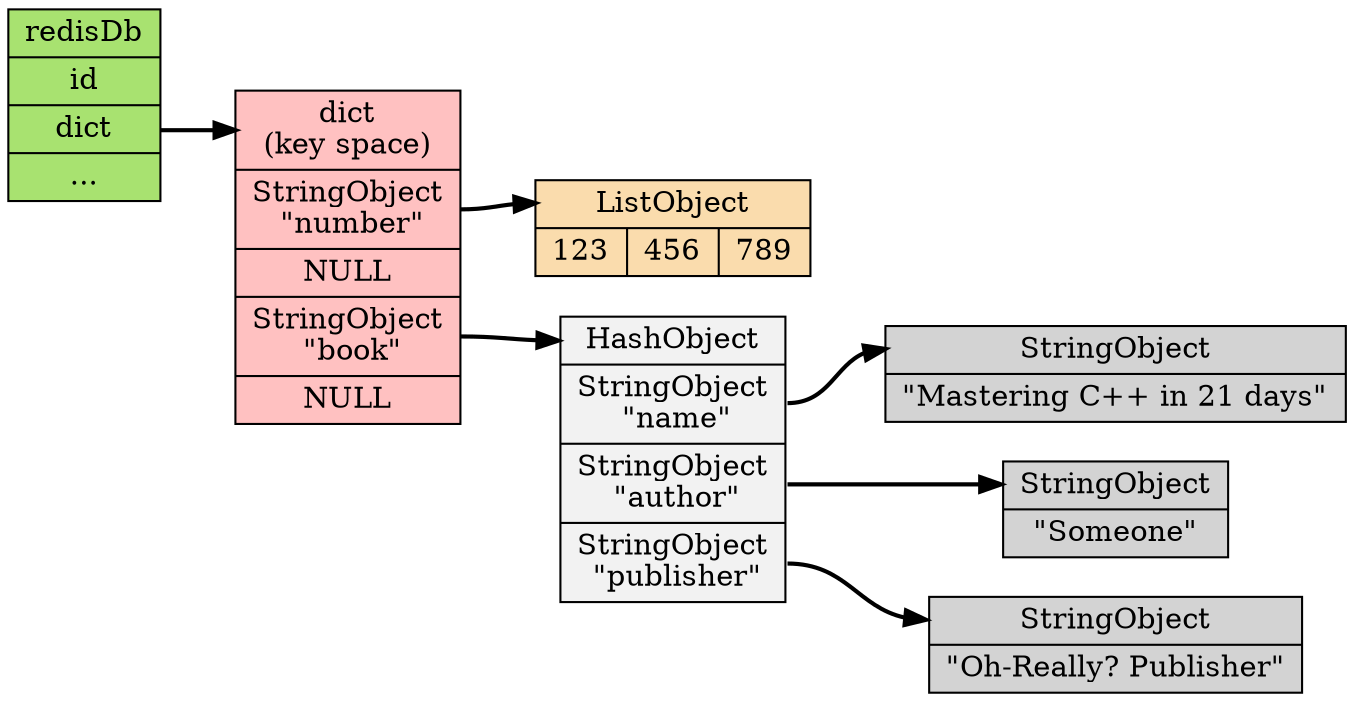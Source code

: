 digraph db {

    rankdir = LR;

    node [shape = record, style = filled];

    edge [style = bold];

    // node

    redisDb [label = "redisDb | id |<dict> dict | ...", fillcolor = "#A8E270"];

    dict [label = "<head>dict\n(key space) |<number>StringObject\n \"number\" | NULL |<book>StringObject\n \"book\" | NULL", fillcolor = "#FFC1C1"];

    number [label = "<head>ListObject | { 123 | 456 | 789 }", fillcolor = "#FADCAD"];

    book [label = "<head>HashObject |<name>StringObject\n \"name\" |<author>StringObject\n \"author\" |<publisher>StringObject\n \"publisher\"", fillcolor = "#F2F2F2"];

    book_name [label = "<head>StringObject | \"Mastering C++ in 21 days\""];
    book_author [label = "<head>StringObject | \"Someone\""];
    book_publisher [label = "<head>StringObject | \"Oh-Really? Publisher\""];

    // edge

    redisDb:dict -> dict:head;

    dict:number -> number:head;
    dict:book -> book:head;

    book:name -> book_name:head;
    book:author -> book_author:head;
    book:publisher -> book_publisher:head;
}

